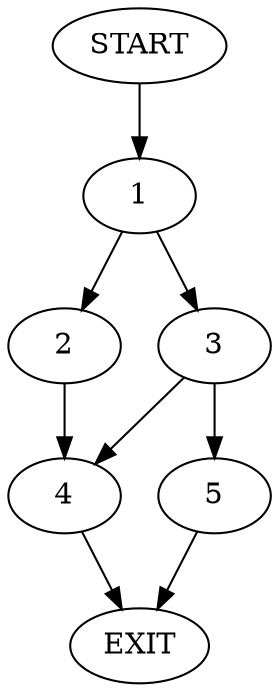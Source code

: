 digraph {
0 [label="START"]
6 [label="EXIT"]
0 -> 1
1 -> 2
1 -> 3
2 -> 4
3 -> 4
3 -> 5
4 -> 6
5 -> 6
}
